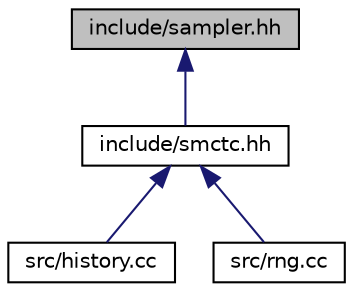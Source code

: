 digraph "include/sampler.hh"
{
 // LATEX_PDF_SIZE
  edge [fontname="Helvetica",fontsize="10",labelfontname="Helvetica",labelfontsize="10"];
  node [fontname="Helvetica",fontsize="10",shape=record];
  Node1 [label="include/sampler.hh",height=0.2,width=0.4,color="black", fillcolor="grey75", style="filled", fontcolor="black",tooltip="Defines the overall sampler object."];
  Node1 -> Node2 [dir="back",color="midnightblue",fontsize="10",style="solid"];
  Node2 [label="include/smctc.hh",height=0.2,width=0.4,color="black", fillcolor="white", style="filled",URL="$smctc_8hh.html",tooltip="The main header file for SMCTC."];
  Node2 -> Node3 [dir="back",color="midnightblue",fontsize="10",style="solid"];
  Node3 [label="src/history.cc",height=0.2,width=0.4,color="black", fillcolor="white", style="filled",URL="$history_8cc.html",tooltip="This file contains the untemplated functions used for storing the history of the system."];
  Node2 -> Node4 [dir="back",color="midnightblue",fontsize="10",style="solid"];
  Node4 [label="src/rng.cc",height=0.2,width=0.4,color="black", fillcolor="white", style="filled",URL="$rng_8cc.html",tooltip="This file contains the untemplated functions used for dealing with random number generation."];
}
